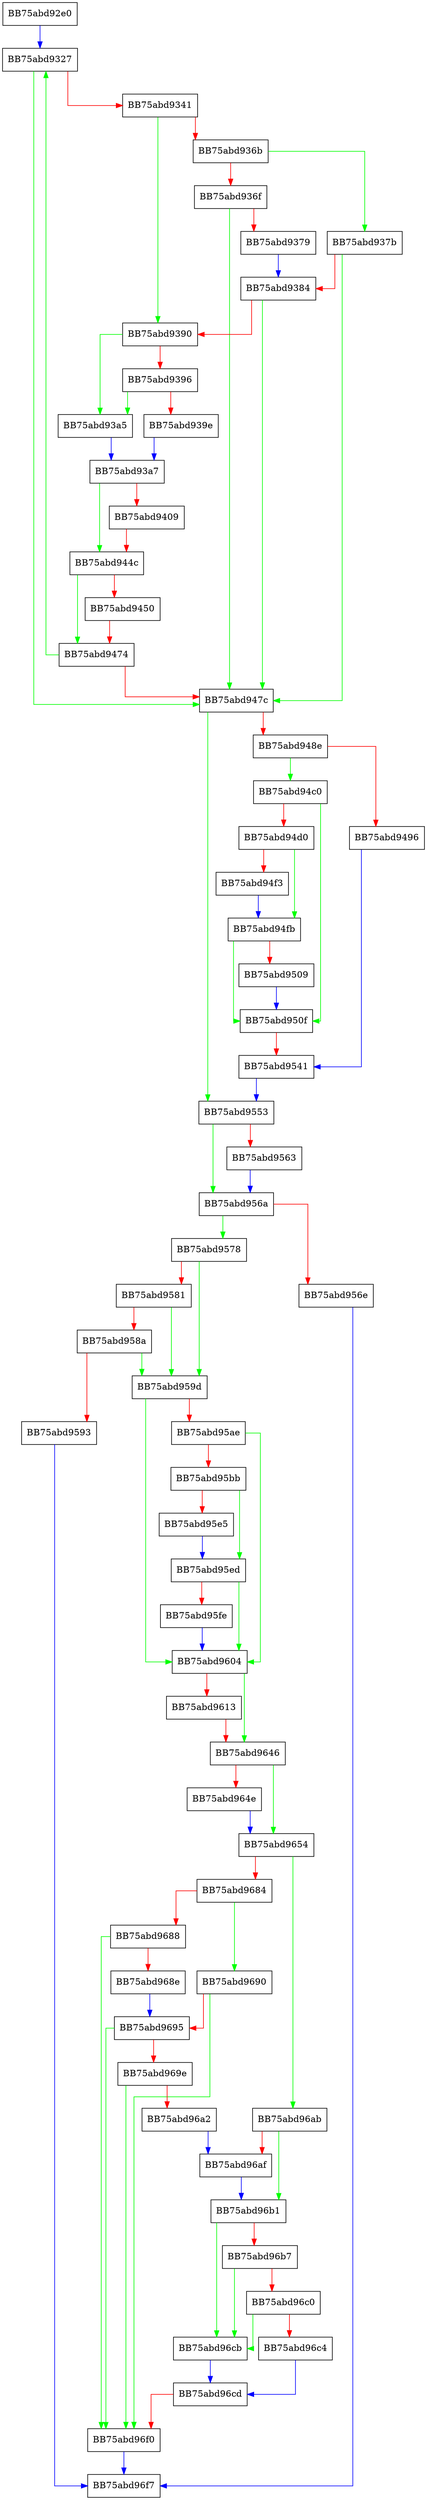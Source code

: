 digraph deflate_stored {
  node [shape="box"];
  graph [splines=ortho];
  BB75abd92e0 -> BB75abd9327 [color="blue"];
  BB75abd9327 -> BB75abd947c [color="green"];
  BB75abd9327 -> BB75abd9341 [color="red"];
  BB75abd9341 -> BB75abd9390 [color="green"];
  BB75abd9341 -> BB75abd936b [color="red"];
  BB75abd936b -> BB75abd937b [color="green"];
  BB75abd936b -> BB75abd936f [color="red"];
  BB75abd936f -> BB75abd947c [color="green"];
  BB75abd936f -> BB75abd9379 [color="red"];
  BB75abd9379 -> BB75abd9384 [color="blue"];
  BB75abd937b -> BB75abd947c [color="green"];
  BB75abd937b -> BB75abd9384 [color="red"];
  BB75abd9384 -> BB75abd947c [color="green"];
  BB75abd9384 -> BB75abd9390 [color="red"];
  BB75abd9390 -> BB75abd93a5 [color="green"];
  BB75abd9390 -> BB75abd9396 [color="red"];
  BB75abd9396 -> BB75abd93a5 [color="green"];
  BB75abd9396 -> BB75abd939e [color="red"];
  BB75abd939e -> BB75abd93a7 [color="blue"];
  BB75abd93a5 -> BB75abd93a7 [color="blue"];
  BB75abd93a7 -> BB75abd944c [color="green"];
  BB75abd93a7 -> BB75abd9409 [color="red"];
  BB75abd9409 -> BB75abd944c [color="red"];
  BB75abd944c -> BB75abd9474 [color="green"];
  BB75abd944c -> BB75abd9450 [color="red"];
  BB75abd9450 -> BB75abd9474 [color="red"];
  BB75abd9474 -> BB75abd9327 [color="green"];
  BB75abd9474 -> BB75abd947c [color="red"];
  BB75abd947c -> BB75abd9553 [color="green"];
  BB75abd947c -> BB75abd948e [color="red"];
  BB75abd948e -> BB75abd94c0 [color="green"];
  BB75abd948e -> BB75abd9496 [color="red"];
  BB75abd9496 -> BB75abd9541 [color="blue"];
  BB75abd94c0 -> BB75abd950f [color="green"];
  BB75abd94c0 -> BB75abd94d0 [color="red"];
  BB75abd94d0 -> BB75abd94fb [color="green"];
  BB75abd94d0 -> BB75abd94f3 [color="red"];
  BB75abd94f3 -> BB75abd94fb [color="blue"];
  BB75abd94fb -> BB75abd950f [color="green"];
  BB75abd94fb -> BB75abd9509 [color="red"];
  BB75abd9509 -> BB75abd950f [color="blue"];
  BB75abd950f -> BB75abd9541 [color="red"];
  BB75abd9541 -> BB75abd9553 [color="blue"];
  BB75abd9553 -> BB75abd956a [color="green"];
  BB75abd9553 -> BB75abd9563 [color="red"];
  BB75abd9563 -> BB75abd956a [color="blue"];
  BB75abd956a -> BB75abd9578 [color="green"];
  BB75abd956a -> BB75abd956e [color="red"];
  BB75abd956e -> BB75abd96f7 [color="blue"];
  BB75abd9578 -> BB75abd959d [color="green"];
  BB75abd9578 -> BB75abd9581 [color="red"];
  BB75abd9581 -> BB75abd959d [color="green"];
  BB75abd9581 -> BB75abd958a [color="red"];
  BB75abd958a -> BB75abd959d [color="green"];
  BB75abd958a -> BB75abd9593 [color="red"];
  BB75abd9593 -> BB75abd96f7 [color="blue"];
  BB75abd959d -> BB75abd9604 [color="green"];
  BB75abd959d -> BB75abd95ae [color="red"];
  BB75abd95ae -> BB75abd9604 [color="green"];
  BB75abd95ae -> BB75abd95bb [color="red"];
  BB75abd95bb -> BB75abd95ed [color="green"];
  BB75abd95bb -> BB75abd95e5 [color="red"];
  BB75abd95e5 -> BB75abd95ed [color="blue"];
  BB75abd95ed -> BB75abd9604 [color="green"];
  BB75abd95ed -> BB75abd95fe [color="red"];
  BB75abd95fe -> BB75abd9604 [color="blue"];
  BB75abd9604 -> BB75abd9646 [color="green"];
  BB75abd9604 -> BB75abd9613 [color="red"];
  BB75abd9613 -> BB75abd9646 [color="red"];
  BB75abd9646 -> BB75abd9654 [color="green"];
  BB75abd9646 -> BB75abd964e [color="red"];
  BB75abd964e -> BB75abd9654 [color="blue"];
  BB75abd9654 -> BB75abd96ab [color="green"];
  BB75abd9654 -> BB75abd9684 [color="red"];
  BB75abd9684 -> BB75abd9690 [color="green"];
  BB75abd9684 -> BB75abd9688 [color="red"];
  BB75abd9688 -> BB75abd96f0 [color="green"];
  BB75abd9688 -> BB75abd968e [color="red"];
  BB75abd968e -> BB75abd9695 [color="blue"];
  BB75abd9690 -> BB75abd96f0 [color="green"];
  BB75abd9690 -> BB75abd9695 [color="red"];
  BB75abd9695 -> BB75abd96f0 [color="green"];
  BB75abd9695 -> BB75abd969e [color="red"];
  BB75abd969e -> BB75abd96f0 [color="green"];
  BB75abd969e -> BB75abd96a2 [color="red"];
  BB75abd96a2 -> BB75abd96af [color="blue"];
  BB75abd96ab -> BB75abd96b1 [color="green"];
  BB75abd96ab -> BB75abd96af [color="red"];
  BB75abd96af -> BB75abd96b1 [color="blue"];
  BB75abd96b1 -> BB75abd96cb [color="green"];
  BB75abd96b1 -> BB75abd96b7 [color="red"];
  BB75abd96b7 -> BB75abd96cb [color="green"];
  BB75abd96b7 -> BB75abd96c0 [color="red"];
  BB75abd96c0 -> BB75abd96cb [color="green"];
  BB75abd96c0 -> BB75abd96c4 [color="red"];
  BB75abd96c4 -> BB75abd96cd [color="blue"];
  BB75abd96cb -> BB75abd96cd [color="blue"];
  BB75abd96cd -> BB75abd96f0 [color="red"];
  BB75abd96f0 -> BB75abd96f7 [color="blue"];
}
